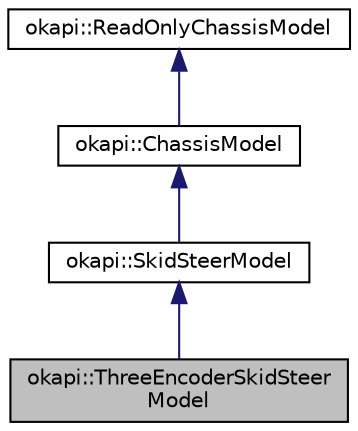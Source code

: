 digraph "okapi::ThreeEncoderSkidSteerModel"
{
 // LATEX_PDF_SIZE
  edge [fontname="Helvetica",fontsize="10",labelfontname="Helvetica",labelfontsize="10"];
  node [fontname="Helvetica",fontsize="10",shape=record];
  Node1 [label="okapi::ThreeEncoderSkidSteer\lModel",height=0.2,width=0.4,color="black", fillcolor="grey75", style="filled", fontcolor="black",tooltip=" "];
  Node2 -> Node1 [dir="back",color="midnightblue",fontsize="10",style="solid"];
  Node2 [label="okapi::SkidSteerModel",height=0.2,width=0.4,color="black", fillcolor="white", style="filled",URL="$classokapi_1_1SkidSteerModel.html",tooltip=" "];
  Node3 -> Node2 [dir="back",color="midnightblue",fontsize="10",style="solid"];
  Node3 [label="okapi::ChassisModel",height=0.2,width=0.4,color="black", fillcolor="white", style="filled",URL="$classokapi_1_1ChassisModel.html",tooltip=" "];
  Node4 -> Node3 [dir="back",color="midnightblue",fontsize="10",style="solid"];
  Node4 [label="okapi::ReadOnlyChassisModel",height=0.2,width=0.4,color="black", fillcolor="white", style="filled",URL="$classokapi_1_1ReadOnlyChassisModel.html",tooltip=" "];
}
